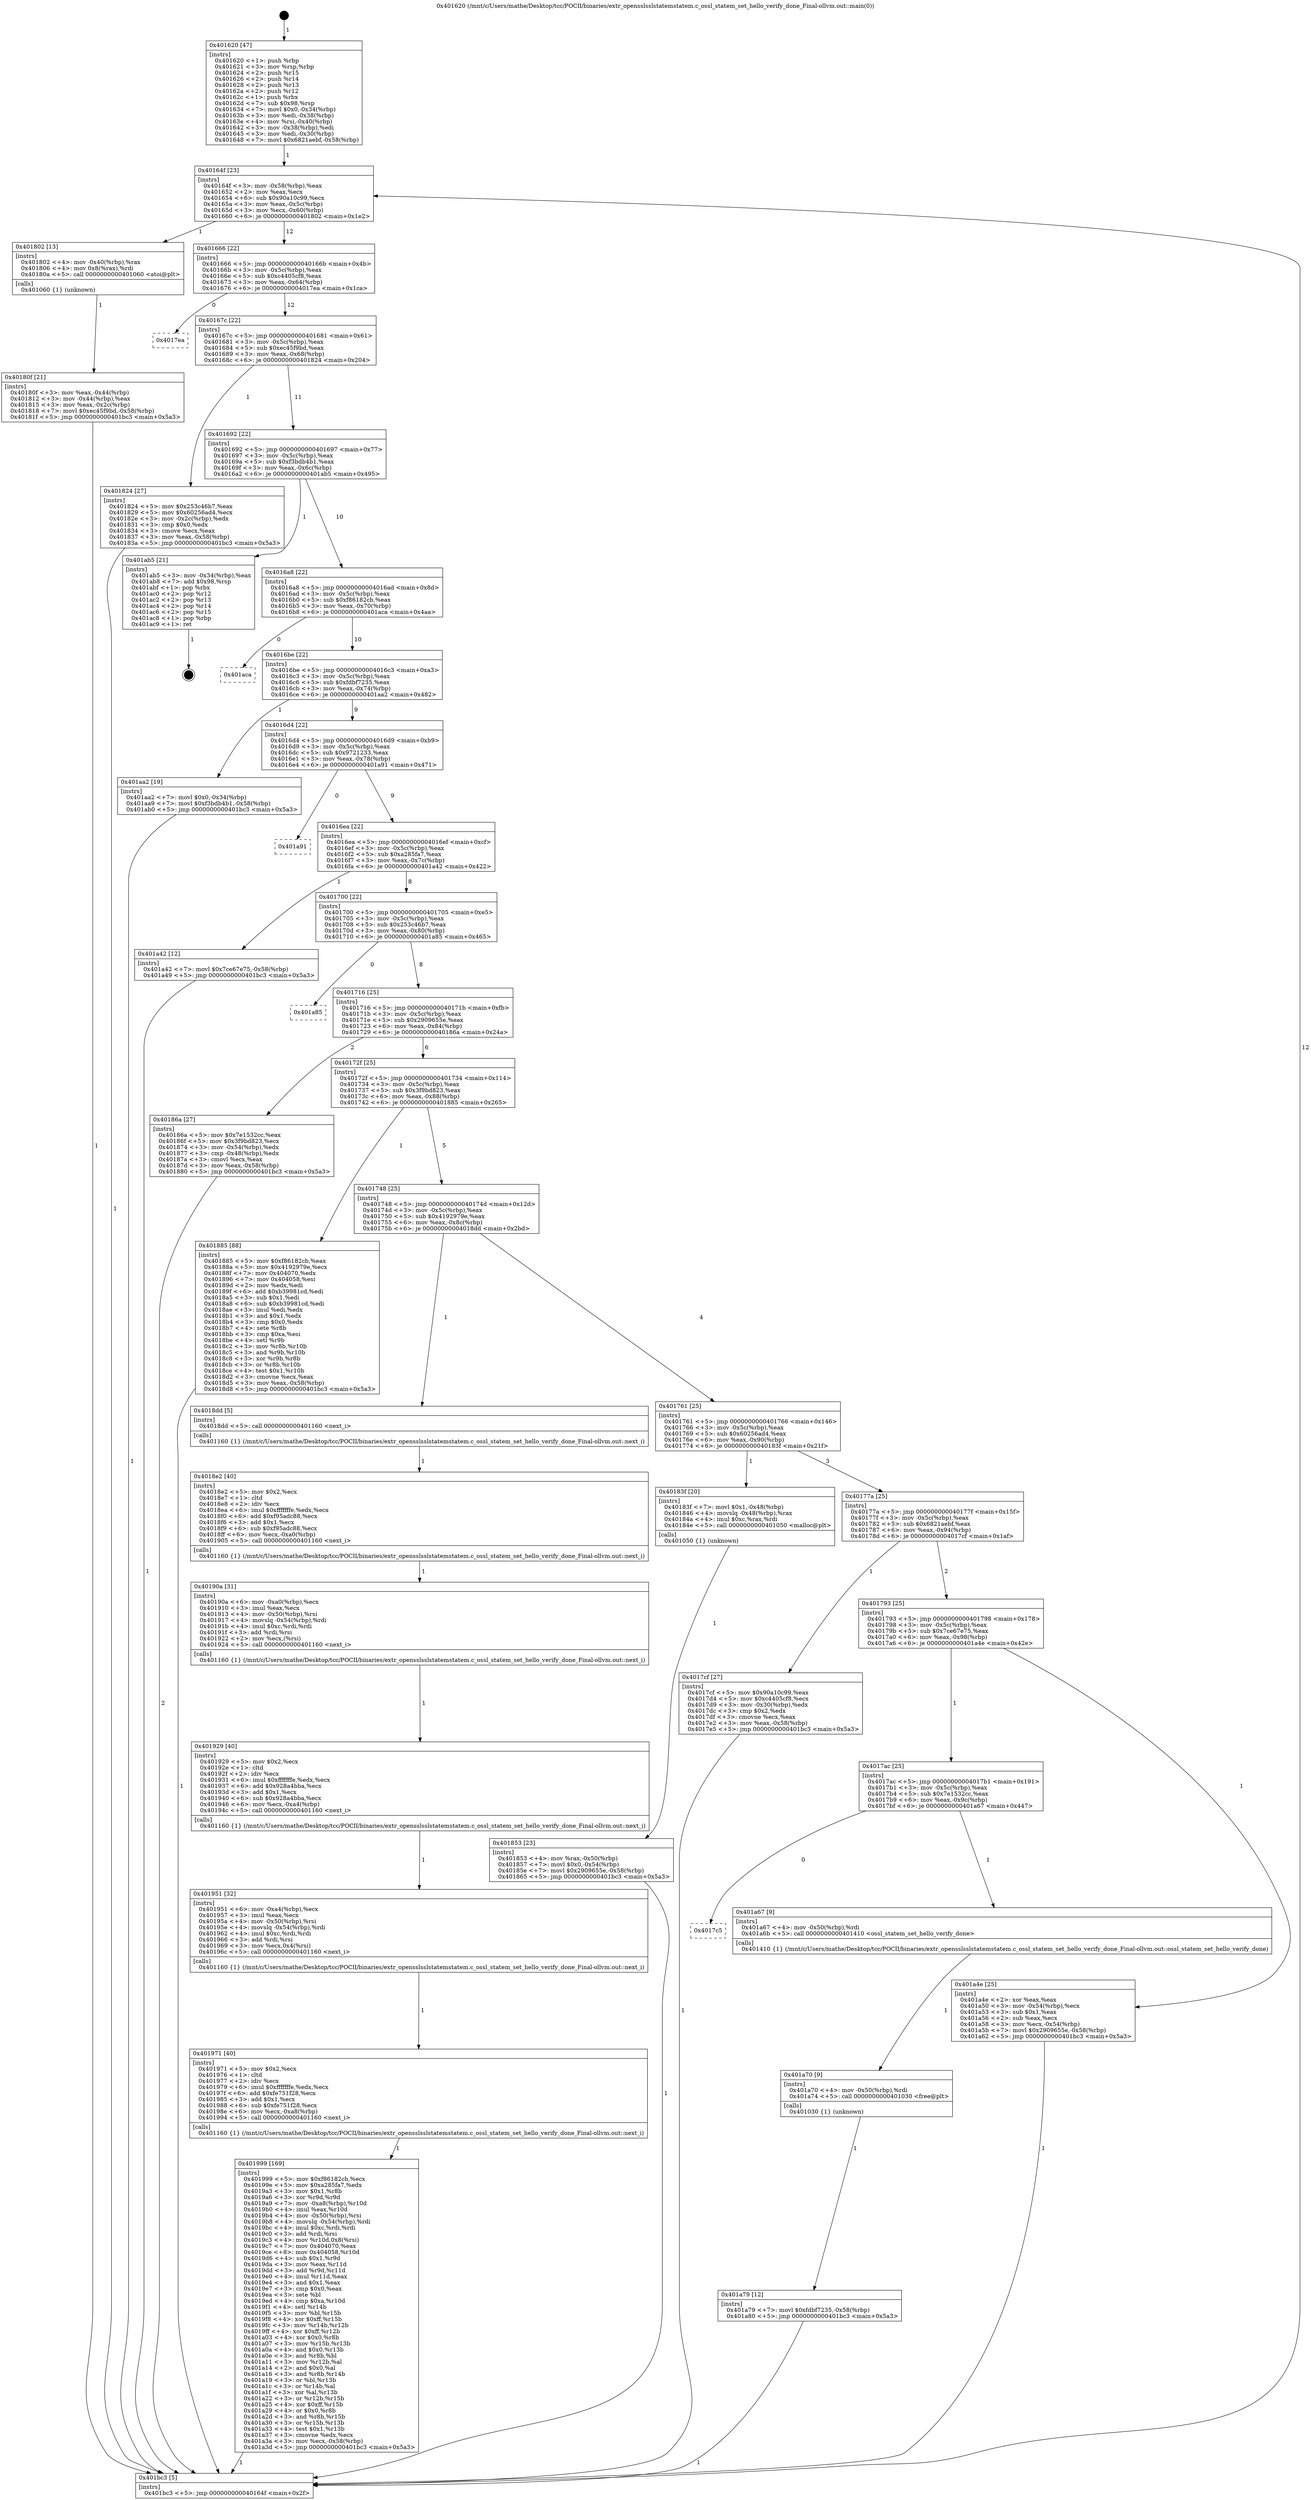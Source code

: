 digraph "0x401620" {
  label = "0x401620 (/mnt/c/Users/mathe/Desktop/tcc/POCII/binaries/extr_opensslsslstatemstatem.c_ossl_statem_set_hello_verify_done_Final-ollvm.out::main(0))"
  labelloc = "t"
  node[shape=record]

  Entry [label="",width=0.3,height=0.3,shape=circle,fillcolor=black,style=filled]
  "0x40164f" [label="{
     0x40164f [23]\l
     | [instrs]\l
     &nbsp;&nbsp;0x40164f \<+3\>: mov -0x58(%rbp),%eax\l
     &nbsp;&nbsp;0x401652 \<+2\>: mov %eax,%ecx\l
     &nbsp;&nbsp;0x401654 \<+6\>: sub $0x90a10c99,%ecx\l
     &nbsp;&nbsp;0x40165a \<+3\>: mov %eax,-0x5c(%rbp)\l
     &nbsp;&nbsp;0x40165d \<+3\>: mov %ecx,-0x60(%rbp)\l
     &nbsp;&nbsp;0x401660 \<+6\>: je 0000000000401802 \<main+0x1e2\>\l
  }"]
  "0x401802" [label="{
     0x401802 [13]\l
     | [instrs]\l
     &nbsp;&nbsp;0x401802 \<+4\>: mov -0x40(%rbp),%rax\l
     &nbsp;&nbsp;0x401806 \<+4\>: mov 0x8(%rax),%rdi\l
     &nbsp;&nbsp;0x40180a \<+5\>: call 0000000000401060 \<atoi@plt\>\l
     | [calls]\l
     &nbsp;&nbsp;0x401060 \{1\} (unknown)\l
  }"]
  "0x401666" [label="{
     0x401666 [22]\l
     | [instrs]\l
     &nbsp;&nbsp;0x401666 \<+5\>: jmp 000000000040166b \<main+0x4b\>\l
     &nbsp;&nbsp;0x40166b \<+3\>: mov -0x5c(%rbp),%eax\l
     &nbsp;&nbsp;0x40166e \<+5\>: sub $0xc4405cf8,%eax\l
     &nbsp;&nbsp;0x401673 \<+3\>: mov %eax,-0x64(%rbp)\l
     &nbsp;&nbsp;0x401676 \<+6\>: je 00000000004017ea \<main+0x1ca\>\l
  }"]
  Exit [label="",width=0.3,height=0.3,shape=circle,fillcolor=black,style=filled,peripheries=2]
  "0x4017ea" [label="{
     0x4017ea\l
  }", style=dashed]
  "0x40167c" [label="{
     0x40167c [22]\l
     | [instrs]\l
     &nbsp;&nbsp;0x40167c \<+5\>: jmp 0000000000401681 \<main+0x61\>\l
     &nbsp;&nbsp;0x401681 \<+3\>: mov -0x5c(%rbp),%eax\l
     &nbsp;&nbsp;0x401684 \<+5\>: sub $0xec45f9bd,%eax\l
     &nbsp;&nbsp;0x401689 \<+3\>: mov %eax,-0x68(%rbp)\l
     &nbsp;&nbsp;0x40168c \<+6\>: je 0000000000401824 \<main+0x204\>\l
  }"]
  "0x401a79" [label="{
     0x401a79 [12]\l
     | [instrs]\l
     &nbsp;&nbsp;0x401a79 \<+7\>: movl $0xfdbf7235,-0x58(%rbp)\l
     &nbsp;&nbsp;0x401a80 \<+5\>: jmp 0000000000401bc3 \<main+0x5a3\>\l
  }"]
  "0x401824" [label="{
     0x401824 [27]\l
     | [instrs]\l
     &nbsp;&nbsp;0x401824 \<+5\>: mov $0x253c46b7,%eax\l
     &nbsp;&nbsp;0x401829 \<+5\>: mov $0x60256ad4,%ecx\l
     &nbsp;&nbsp;0x40182e \<+3\>: mov -0x2c(%rbp),%edx\l
     &nbsp;&nbsp;0x401831 \<+3\>: cmp $0x0,%edx\l
     &nbsp;&nbsp;0x401834 \<+3\>: cmove %ecx,%eax\l
     &nbsp;&nbsp;0x401837 \<+3\>: mov %eax,-0x58(%rbp)\l
     &nbsp;&nbsp;0x40183a \<+5\>: jmp 0000000000401bc3 \<main+0x5a3\>\l
  }"]
  "0x401692" [label="{
     0x401692 [22]\l
     | [instrs]\l
     &nbsp;&nbsp;0x401692 \<+5\>: jmp 0000000000401697 \<main+0x77\>\l
     &nbsp;&nbsp;0x401697 \<+3\>: mov -0x5c(%rbp),%eax\l
     &nbsp;&nbsp;0x40169a \<+5\>: sub $0xf3bdb4b1,%eax\l
     &nbsp;&nbsp;0x40169f \<+3\>: mov %eax,-0x6c(%rbp)\l
     &nbsp;&nbsp;0x4016a2 \<+6\>: je 0000000000401ab5 \<main+0x495\>\l
  }"]
  "0x401a70" [label="{
     0x401a70 [9]\l
     | [instrs]\l
     &nbsp;&nbsp;0x401a70 \<+4\>: mov -0x50(%rbp),%rdi\l
     &nbsp;&nbsp;0x401a74 \<+5\>: call 0000000000401030 \<free@plt\>\l
     | [calls]\l
     &nbsp;&nbsp;0x401030 \{1\} (unknown)\l
  }"]
  "0x401ab5" [label="{
     0x401ab5 [21]\l
     | [instrs]\l
     &nbsp;&nbsp;0x401ab5 \<+3\>: mov -0x34(%rbp),%eax\l
     &nbsp;&nbsp;0x401ab8 \<+7\>: add $0x98,%rsp\l
     &nbsp;&nbsp;0x401abf \<+1\>: pop %rbx\l
     &nbsp;&nbsp;0x401ac0 \<+2\>: pop %r12\l
     &nbsp;&nbsp;0x401ac2 \<+2\>: pop %r13\l
     &nbsp;&nbsp;0x401ac4 \<+2\>: pop %r14\l
     &nbsp;&nbsp;0x401ac6 \<+2\>: pop %r15\l
     &nbsp;&nbsp;0x401ac8 \<+1\>: pop %rbp\l
     &nbsp;&nbsp;0x401ac9 \<+1\>: ret\l
  }"]
  "0x4016a8" [label="{
     0x4016a8 [22]\l
     | [instrs]\l
     &nbsp;&nbsp;0x4016a8 \<+5\>: jmp 00000000004016ad \<main+0x8d\>\l
     &nbsp;&nbsp;0x4016ad \<+3\>: mov -0x5c(%rbp),%eax\l
     &nbsp;&nbsp;0x4016b0 \<+5\>: sub $0xf86182cb,%eax\l
     &nbsp;&nbsp;0x4016b5 \<+3\>: mov %eax,-0x70(%rbp)\l
     &nbsp;&nbsp;0x4016b8 \<+6\>: je 0000000000401aca \<main+0x4aa\>\l
  }"]
  "0x4017c5" [label="{
     0x4017c5\l
  }", style=dashed]
  "0x401aca" [label="{
     0x401aca\l
  }", style=dashed]
  "0x4016be" [label="{
     0x4016be [22]\l
     | [instrs]\l
     &nbsp;&nbsp;0x4016be \<+5\>: jmp 00000000004016c3 \<main+0xa3\>\l
     &nbsp;&nbsp;0x4016c3 \<+3\>: mov -0x5c(%rbp),%eax\l
     &nbsp;&nbsp;0x4016c6 \<+5\>: sub $0xfdbf7235,%eax\l
     &nbsp;&nbsp;0x4016cb \<+3\>: mov %eax,-0x74(%rbp)\l
     &nbsp;&nbsp;0x4016ce \<+6\>: je 0000000000401aa2 \<main+0x482\>\l
  }"]
  "0x401a67" [label="{
     0x401a67 [9]\l
     | [instrs]\l
     &nbsp;&nbsp;0x401a67 \<+4\>: mov -0x50(%rbp),%rdi\l
     &nbsp;&nbsp;0x401a6b \<+5\>: call 0000000000401410 \<ossl_statem_set_hello_verify_done\>\l
     | [calls]\l
     &nbsp;&nbsp;0x401410 \{1\} (/mnt/c/Users/mathe/Desktop/tcc/POCII/binaries/extr_opensslsslstatemstatem.c_ossl_statem_set_hello_verify_done_Final-ollvm.out::ossl_statem_set_hello_verify_done)\l
  }"]
  "0x401aa2" [label="{
     0x401aa2 [19]\l
     | [instrs]\l
     &nbsp;&nbsp;0x401aa2 \<+7\>: movl $0x0,-0x34(%rbp)\l
     &nbsp;&nbsp;0x401aa9 \<+7\>: movl $0xf3bdb4b1,-0x58(%rbp)\l
     &nbsp;&nbsp;0x401ab0 \<+5\>: jmp 0000000000401bc3 \<main+0x5a3\>\l
  }"]
  "0x4016d4" [label="{
     0x4016d4 [22]\l
     | [instrs]\l
     &nbsp;&nbsp;0x4016d4 \<+5\>: jmp 00000000004016d9 \<main+0xb9\>\l
     &nbsp;&nbsp;0x4016d9 \<+3\>: mov -0x5c(%rbp),%eax\l
     &nbsp;&nbsp;0x4016dc \<+5\>: sub $0x9721233,%eax\l
     &nbsp;&nbsp;0x4016e1 \<+3\>: mov %eax,-0x78(%rbp)\l
     &nbsp;&nbsp;0x4016e4 \<+6\>: je 0000000000401a91 \<main+0x471\>\l
  }"]
  "0x4017ac" [label="{
     0x4017ac [25]\l
     | [instrs]\l
     &nbsp;&nbsp;0x4017ac \<+5\>: jmp 00000000004017b1 \<main+0x191\>\l
     &nbsp;&nbsp;0x4017b1 \<+3\>: mov -0x5c(%rbp),%eax\l
     &nbsp;&nbsp;0x4017b4 \<+5\>: sub $0x7e1532cc,%eax\l
     &nbsp;&nbsp;0x4017b9 \<+6\>: mov %eax,-0x9c(%rbp)\l
     &nbsp;&nbsp;0x4017bf \<+6\>: je 0000000000401a67 \<main+0x447\>\l
  }"]
  "0x401a91" [label="{
     0x401a91\l
  }", style=dashed]
  "0x4016ea" [label="{
     0x4016ea [22]\l
     | [instrs]\l
     &nbsp;&nbsp;0x4016ea \<+5\>: jmp 00000000004016ef \<main+0xcf\>\l
     &nbsp;&nbsp;0x4016ef \<+3\>: mov -0x5c(%rbp),%eax\l
     &nbsp;&nbsp;0x4016f2 \<+5\>: sub $0xa285fa7,%eax\l
     &nbsp;&nbsp;0x4016f7 \<+3\>: mov %eax,-0x7c(%rbp)\l
     &nbsp;&nbsp;0x4016fa \<+6\>: je 0000000000401a42 \<main+0x422\>\l
  }"]
  "0x401a4e" [label="{
     0x401a4e [25]\l
     | [instrs]\l
     &nbsp;&nbsp;0x401a4e \<+2\>: xor %eax,%eax\l
     &nbsp;&nbsp;0x401a50 \<+3\>: mov -0x54(%rbp),%ecx\l
     &nbsp;&nbsp;0x401a53 \<+3\>: sub $0x1,%eax\l
     &nbsp;&nbsp;0x401a56 \<+2\>: sub %eax,%ecx\l
     &nbsp;&nbsp;0x401a58 \<+3\>: mov %ecx,-0x54(%rbp)\l
     &nbsp;&nbsp;0x401a5b \<+7\>: movl $0x2909655e,-0x58(%rbp)\l
     &nbsp;&nbsp;0x401a62 \<+5\>: jmp 0000000000401bc3 \<main+0x5a3\>\l
  }"]
  "0x401a42" [label="{
     0x401a42 [12]\l
     | [instrs]\l
     &nbsp;&nbsp;0x401a42 \<+7\>: movl $0x7ce67e75,-0x58(%rbp)\l
     &nbsp;&nbsp;0x401a49 \<+5\>: jmp 0000000000401bc3 \<main+0x5a3\>\l
  }"]
  "0x401700" [label="{
     0x401700 [22]\l
     | [instrs]\l
     &nbsp;&nbsp;0x401700 \<+5\>: jmp 0000000000401705 \<main+0xe5\>\l
     &nbsp;&nbsp;0x401705 \<+3\>: mov -0x5c(%rbp),%eax\l
     &nbsp;&nbsp;0x401708 \<+5\>: sub $0x253c46b7,%eax\l
     &nbsp;&nbsp;0x40170d \<+3\>: mov %eax,-0x80(%rbp)\l
     &nbsp;&nbsp;0x401710 \<+6\>: je 0000000000401a85 \<main+0x465\>\l
  }"]
  "0x401999" [label="{
     0x401999 [169]\l
     | [instrs]\l
     &nbsp;&nbsp;0x401999 \<+5\>: mov $0xf86182cb,%ecx\l
     &nbsp;&nbsp;0x40199e \<+5\>: mov $0xa285fa7,%edx\l
     &nbsp;&nbsp;0x4019a3 \<+3\>: mov $0x1,%r8b\l
     &nbsp;&nbsp;0x4019a6 \<+3\>: xor %r9d,%r9d\l
     &nbsp;&nbsp;0x4019a9 \<+7\>: mov -0xa8(%rbp),%r10d\l
     &nbsp;&nbsp;0x4019b0 \<+4\>: imul %eax,%r10d\l
     &nbsp;&nbsp;0x4019b4 \<+4\>: mov -0x50(%rbp),%rsi\l
     &nbsp;&nbsp;0x4019b8 \<+4\>: movslq -0x54(%rbp),%rdi\l
     &nbsp;&nbsp;0x4019bc \<+4\>: imul $0xc,%rdi,%rdi\l
     &nbsp;&nbsp;0x4019c0 \<+3\>: add %rdi,%rsi\l
     &nbsp;&nbsp;0x4019c3 \<+4\>: mov %r10d,0x8(%rsi)\l
     &nbsp;&nbsp;0x4019c7 \<+7\>: mov 0x404070,%eax\l
     &nbsp;&nbsp;0x4019ce \<+8\>: mov 0x404058,%r10d\l
     &nbsp;&nbsp;0x4019d6 \<+4\>: sub $0x1,%r9d\l
     &nbsp;&nbsp;0x4019da \<+3\>: mov %eax,%r11d\l
     &nbsp;&nbsp;0x4019dd \<+3\>: add %r9d,%r11d\l
     &nbsp;&nbsp;0x4019e0 \<+4\>: imul %r11d,%eax\l
     &nbsp;&nbsp;0x4019e4 \<+3\>: and $0x1,%eax\l
     &nbsp;&nbsp;0x4019e7 \<+3\>: cmp $0x0,%eax\l
     &nbsp;&nbsp;0x4019ea \<+3\>: sete %bl\l
     &nbsp;&nbsp;0x4019ed \<+4\>: cmp $0xa,%r10d\l
     &nbsp;&nbsp;0x4019f1 \<+4\>: setl %r14b\l
     &nbsp;&nbsp;0x4019f5 \<+3\>: mov %bl,%r15b\l
     &nbsp;&nbsp;0x4019f8 \<+4\>: xor $0xff,%r15b\l
     &nbsp;&nbsp;0x4019fc \<+3\>: mov %r14b,%r12b\l
     &nbsp;&nbsp;0x4019ff \<+4\>: xor $0xff,%r12b\l
     &nbsp;&nbsp;0x401a03 \<+4\>: xor $0x0,%r8b\l
     &nbsp;&nbsp;0x401a07 \<+3\>: mov %r15b,%r13b\l
     &nbsp;&nbsp;0x401a0a \<+4\>: and $0x0,%r13b\l
     &nbsp;&nbsp;0x401a0e \<+3\>: and %r8b,%bl\l
     &nbsp;&nbsp;0x401a11 \<+3\>: mov %r12b,%al\l
     &nbsp;&nbsp;0x401a14 \<+2\>: and $0x0,%al\l
     &nbsp;&nbsp;0x401a16 \<+3\>: and %r8b,%r14b\l
     &nbsp;&nbsp;0x401a19 \<+3\>: or %bl,%r13b\l
     &nbsp;&nbsp;0x401a1c \<+3\>: or %r14b,%al\l
     &nbsp;&nbsp;0x401a1f \<+3\>: xor %al,%r13b\l
     &nbsp;&nbsp;0x401a22 \<+3\>: or %r12b,%r15b\l
     &nbsp;&nbsp;0x401a25 \<+4\>: xor $0xff,%r15b\l
     &nbsp;&nbsp;0x401a29 \<+4\>: or $0x0,%r8b\l
     &nbsp;&nbsp;0x401a2d \<+3\>: and %r8b,%r15b\l
     &nbsp;&nbsp;0x401a30 \<+3\>: or %r15b,%r13b\l
     &nbsp;&nbsp;0x401a33 \<+4\>: test $0x1,%r13b\l
     &nbsp;&nbsp;0x401a37 \<+3\>: cmovne %edx,%ecx\l
     &nbsp;&nbsp;0x401a3a \<+3\>: mov %ecx,-0x58(%rbp)\l
     &nbsp;&nbsp;0x401a3d \<+5\>: jmp 0000000000401bc3 \<main+0x5a3\>\l
  }"]
  "0x401a85" [label="{
     0x401a85\l
  }", style=dashed]
  "0x401716" [label="{
     0x401716 [25]\l
     | [instrs]\l
     &nbsp;&nbsp;0x401716 \<+5\>: jmp 000000000040171b \<main+0xfb\>\l
     &nbsp;&nbsp;0x40171b \<+3\>: mov -0x5c(%rbp),%eax\l
     &nbsp;&nbsp;0x40171e \<+5\>: sub $0x2909655e,%eax\l
     &nbsp;&nbsp;0x401723 \<+6\>: mov %eax,-0x84(%rbp)\l
     &nbsp;&nbsp;0x401729 \<+6\>: je 000000000040186a \<main+0x24a\>\l
  }"]
  "0x401971" [label="{
     0x401971 [40]\l
     | [instrs]\l
     &nbsp;&nbsp;0x401971 \<+5\>: mov $0x2,%ecx\l
     &nbsp;&nbsp;0x401976 \<+1\>: cltd\l
     &nbsp;&nbsp;0x401977 \<+2\>: idiv %ecx\l
     &nbsp;&nbsp;0x401979 \<+6\>: imul $0xfffffffe,%edx,%ecx\l
     &nbsp;&nbsp;0x40197f \<+6\>: add $0xfe751f28,%ecx\l
     &nbsp;&nbsp;0x401985 \<+3\>: add $0x1,%ecx\l
     &nbsp;&nbsp;0x401988 \<+6\>: sub $0xfe751f28,%ecx\l
     &nbsp;&nbsp;0x40198e \<+6\>: mov %ecx,-0xa8(%rbp)\l
     &nbsp;&nbsp;0x401994 \<+5\>: call 0000000000401160 \<next_i\>\l
     | [calls]\l
     &nbsp;&nbsp;0x401160 \{1\} (/mnt/c/Users/mathe/Desktop/tcc/POCII/binaries/extr_opensslsslstatemstatem.c_ossl_statem_set_hello_verify_done_Final-ollvm.out::next_i)\l
  }"]
  "0x40186a" [label="{
     0x40186a [27]\l
     | [instrs]\l
     &nbsp;&nbsp;0x40186a \<+5\>: mov $0x7e1532cc,%eax\l
     &nbsp;&nbsp;0x40186f \<+5\>: mov $0x3f9bd823,%ecx\l
     &nbsp;&nbsp;0x401874 \<+3\>: mov -0x54(%rbp),%edx\l
     &nbsp;&nbsp;0x401877 \<+3\>: cmp -0x48(%rbp),%edx\l
     &nbsp;&nbsp;0x40187a \<+3\>: cmovl %ecx,%eax\l
     &nbsp;&nbsp;0x40187d \<+3\>: mov %eax,-0x58(%rbp)\l
     &nbsp;&nbsp;0x401880 \<+5\>: jmp 0000000000401bc3 \<main+0x5a3\>\l
  }"]
  "0x40172f" [label="{
     0x40172f [25]\l
     | [instrs]\l
     &nbsp;&nbsp;0x40172f \<+5\>: jmp 0000000000401734 \<main+0x114\>\l
     &nbsp;&nbsp;0x401734 \<+3\>: mov -0x5c(%rbp),%eax\l
     &nbsp;&nbsp;0x401737 \<+5\>: sub $0x3f9bd823,%eax\l
     &nbsp;&nbsp;0x40173c \<+6\>: mov %eax,-0x88(%rbp)\l
     &nbsp;&nbsp;0x401742 \<+6\>: je 0000000000401885 \<main+0x265\>\l
  }"]
  "0x401951" [label="{
     0x401951 [32]\l
     | [instrs]\l
     &nbsp;&nbsp;0x401951 \<+6\>: mov -0xa4(%rbp),%ecx\l
     &nbsp;&nbsp;0x401957 \<+3\>: imul %eax,%ecx\l
     &nbsp;&nbsp;0x40195a \<+4\>: mov -0x50(%rbp),%rsi\l
     &nbsp;&nbsp;0x40195e \<+4\>: movslq -0x54(%rbp),%rdi\l
     &nbsp;&nbsp;0x401962 \<+4\>: imul $0xc,%rdi,%rdi\l
     &nbsp;&nbsp;0x401966 \<+3\>: add %rdi,%rsi\l
     &nbsp;&nbsp;0x401969 \<+3\>: mov %ecx,0x4(%rsi)\l
     &nbsp;&nbsp;0x40196c \<+5\>: call 0000000000401160 \<next_i\>\l
     | [calls]\l
     &nbsp;&nbsp;0x401160 \{1\} (/mnt/c/Users/mathe/Desktop/tcc/POCII/binaries/extr_opensslsslstatemstatem.c_ossl_statem_set_hello_verify_done_Final-ollvm.out::next_i)\l
  }"]
  "0x401885" [label="{
     0x401885 [88]\l
     | [instrs]\l
     &nbsp;&nbsp;0x401885 \<+5\>: mov $0xf86182cb,%eax\l
     &nbsp;&nbsp;0x40188a \<+5\>: mov $0x4192979e,%ecx\l
     &nbsp;&nbsp;0x40188f \<+7\>: mov 0x404070,%edx\l
     &nbsp;&nbsp;0x401896 \<+7\>: mov 0x404058,%esi\l
     &nbsp;&nbsp;0x40189d \<+2\>: mov %edx,%edi\l
     &nbsp;&nbsp;0x40189f \<+6\>: add $0xb39981cd,%edi\l
     &nbsp;&nbsp;0x4018a5 \<+3\>: sub $0x1,%edi\l
     &nbsp;&nbsp;0x4018a8 \<+6\>: sub $0xb39981cd,%edi\l
     &nbsp;&nbsp;0x4018ae \<+3\>: imul %edi,%edx\l
     &nbsp;&nbsp;0x4018b1 \<+3\>: and $0x1,%edx\l
     &nbsp;&nbsp;0x4018b4 \<+3\>: cmp $0x0,%edx\l
     &nbsp;&nbsp;0x4018b7 \<+4\>: sete %r8b\l
     &nbsp;&nbsp;0x4018bb \<+3\>: cmp $0xa,%esi\l
     &nbsp;&nbsp;0x4018be \<+4\>: setl %r9b\l
     &nbsp;&nbsp;0x4018c2 \<+3\>: mov %r8b,%r10b\l
     &nbsp;&nbsp;0x4018c5 \<+3\>: and %r9b,%r10b\l
     &nbsp;&nbsp;0x4018c8 \<+3\>: xor %r9b,%r8b\l
     &nbsp;&nbsp;0x4018cb \<+3\>: or %r8b,%r10b\l
     &nbsp;&nbsp;0x4018ce \<+4\>: test $0x1,%r10b\l
     &nbsp;&nbsp;0x4018d2 \<+3\>: cmovne %ecx,%eax\l
     &nbsp;&nbsp;0x4018d5 \<+3\>: mov %eax,-0x58(%rbp)\l
     &nbsp;&nbsp;0x4018d8 \<+5\>: jmp 0000000000401bc3 \<main+0x5a3\>\l
  }"]
  "0x401748" [label="{
     0x401748 [25]\l
     | [instrs]\l
     &nbsp;&nbsp;0x401748 \<+5\>: jmp 000000000040174d \<main+0x12d\>\l
     &nbsp;&nbsp;0x40174d \<+3\>: mov -0x5c(%rbp),%eax\l
     &nbsp;&nbsp;0x401750 \<+5\>: sub $0x4192979e,%eax\l
     &nbsp;&nbsp;0x401755 \<+6\>: mov %eax,-0x8c(%rbp)\l
     &nbsp;&nbsp;0x40175b \<+6\>: je 00000000004018dd \<main+0x2bd\>\l
  }"]
  "0x401929" [label="{
     0x401929 [40]\l
     | [instrs]\l
     &nbsp;&nbsp;0x401929 \<+5\>: mov $0x2,%ecx\l
     &nbsp;&nbsp;0x40192e \<+1\>: cltd\l
     &nbsp;&nbsp;0x40192f \<+2\>: idiv %ecx\l
     &nbsp;&nbsp;0x401931 \<+6\>: imul $0xfffffffe,%edx,%ecx\l
     &nbsp;&nbsp;0x401937 \<+6\>: add $0x928a4bba,%ecx\l
     &nbsp;&nbsp;0x40193d \<+3\>: add $0x1,%ecx\l
     &nbsp;&nbsp;0x401940 \<+6\>: sub $0x928a4bba,%ecx\l
     &nbsp;&nbsp;0x401946 \<+6\>: mov %ecx,-0xa4(%rbp)\l
     &nbsp;&nbsp;0x40194c \<+5\>: call 0000000000401160 \<next_i\>\l
     | [calls]\l
     &nbsp;&nbsp;0x401160 \{1\} (/mnt/c/Users/mathe/Desktop/tcc/POCII/binaries/extr_opensslsslstatemstatem.c_ossl_statem_set_hello_verify_done_Final-ollvm.out::next_i)\l
  }"]
  "0x4018dd" [label="{
     0x4018dd [5]\l
     | [instrs]\l
     &nbsp;&nbsp;0x4018dd \<+5\>: call 0000000000401160 \<next_i\>\l
     | [calls]\l
     &nbsp;&nbsp;0x401160 \{1\} (/mnt/c/Users/mathe/Desktop/tcc/POCII/binaries/extr_opensslsslstatemstatem.c_ossl_statem_set_hello_verify_done_Final-ollvm.out::next_i)\l
  }"]
  "0x401761" [label="{
     0x401761 [25]\l
     | [instrs]\l
     &nbsp;&nbsp;0x401761 \<+5\>: jmp 0000000000401766 \<main+0x146\>\l
     &nbsp;&nbsp;0x401766 \<+3\>: mov -0x5c(%rbp),%eax\l
     &nbsp;&nbsp;0x401769 \<+5\>: sub $0x60256ad4,%eax\l
     &nbsp;&nbsp;0x40176e \<+6\>: mov %eax,-0x90(%rbp)\l
     &nbsp;&nbsp;0x401774 \<+6\>: je 000000000040183f \<main+0x21f\>\l
  }"]
  "0x40190a" [label="{
     0x40190a [31]\l
     | [instrs]\l
     &nbsp;&nbsp;0x40190a \<+6\>: mov -0xa0(%rbp),%ecx\l
     &nbsp;&nbsp;0x401910 \<+3\>: imul %eax,%ecx\l
     &nbsp;&nbsp;0x401913 \<+4\>: mov -0x50(%rbp),%rsi\l
     &nbsp;&nbsp;0x401917 \<+4\>: movslq -0x54(%rbp),%rdi\l
     &nbsp;&nbsp;0x40191b \<+4\>: imul $0xc,%rdi,%rdi\l
     &nbsp;&nbsp;0x40191f \<+3\>: add %rdi,%rsi\l
     &nbsp;&nbsp;0x401922 \<+2\>: mov %ecx,(%rsi)\l
     &nbsp;&nbsp;0x401924 \<+5\>: call 0000000000401160 \<next_i\>\l
     | [calls]\l
     &nbsp;&nbsp;0x401160 \{1\} (/mnt/c/Users/mathe/Desktop/tcc/POCII/binaries/extr_opensslsslstatemstatem.c_ossl_statem_set_hello_verify_done_Final-ollvm.out::next_i)\l
  }"]
  "0x40183f" [label="{
     0x40183f [20]\l
     | [instrs]\l
     &nbsp;&nbsp;0x40183f \<+7\>: movl $0x1,-0x48(%rbp)\l
     &nbsp;&nbsp;0x401846 \<+4\>: movslq -0x48(%rbp),%rax\l
     &nbsp;&nbsp;0x40184a \<+4\>: imul $0xc,%rax,%rdi\l
     &nbsp;&nbsp;0x40184e \<+5\>: call 0000000000401050 \<malloc@plt\>\l
     | [calls]\l
     &nbsp;&nbsp;0x401050 \{1\} (unknown)\l
  }"]
  "0x40177a" [label="{
     0x40177a [25]\l
     | [instrs]\l
     &nbsp;&nbsp;0x40177a \<+5\>: jmp 000000000040177f \<main+0x15f\>\l
     &nbsp;&nbsp;0x40177f \<+3\>: mov -0x5c(%rbp),%eax\l
     &nbsp;&nbsp;0x401782 \<+5\>: sub $0x6821aebf,%eax\l
     &nbsp;&nbsp;0x401787 \<+6\>: mov %eax,-0x94(%rbp)\l
     &nbsp;&nbsp;0x40178d \<+6\>: je 00000000004017cf \<main+0x1af\>\l
  }"]
  "0x4018e2" [label="{
     0x4018e2 [40]\l
     | [instrs]\l
     &nbsp;&nbsp;0x4018e2 \<+5\>: mov $0x2,%ecx\l
     &nbsp;&nbsp;0x4018e7 \<+1\>: cltd\l
     &nbsp;&nbsp;0x4018e8 \<+2\>: idiv %ecx\l
     &nbsp;&nbsp;0x4018ea \<+6\>: imul $0xfffffffe,%edx,%ecx\l
     &nbsp;&nbsp;0x4018f0 \<+6\>: add $0xf95adc88,%ecx\l
     &nbsp;&nbsp;0x4018f6 \<+3\>: add $0x1,%ecx\l
     &nbsp;&nbsp;0x4018f9 \<+6\>: sub $0xf95adc88,%ecx\l
     &nbsp;&nbsp;0x4018ff \<+6\>: mov %ecx,-0xa0(%rbp)\l
     &nbsp;&nbsp;0x401905 \<+5\>: call 0000000000401160 \<next_i\>\l
     | [calls]\l
     &nbsp;&nbsp;0x401160 \{1\} (/mnt/c/Users/mathe/Desktop/tcc/POCII/binaries/extr_opensslsslstatemstatem.c_ossl_statem_set_hello_verify_done_Final-ollvm.out::next_i)\l
  }"]
  "0x4017cf" [label="{
     0x4017cf [27]\l
     | [instrs]\l
     &nbsp;&nbsp;0x4017cf \<+5\>: mov $0x90a10c99,%eax\l
     &nbsp;&nbsp;0x4017d4 \<+5\>: mov $0xc4405cf8,%ecx\l
     &nbsp;&nbsp;0x4017d9 \<+3\>: mov -0x30(%rbp),%edx\l
     &nbsp;&nbsp;0x4017dc \<+3\>: cmp $0x2,%edx\l
     &nbsp;&nbsp;0x4017df \<+3\>: cmovne %ecx,%eax\l
     &nbsp;&nbsp;0x4017e2 \<+3\>: mov %eax,-0x58(%rbp)\l
     &nbsp;&nbsp;0x4017e5 \<+5\>: jmp 0000000000401bc3 \<main+0x5a3\>\l
  }"]
  "0x401793" [label="{
     0x401793 [25]\l
     | [instrs]\l
     &nbsp;&nbsp;0x401793 \<+5\>: jmp 0000000000401798 \<main+0x178\>\l
     &nbsp;&nbsp;0x401798 \<+3\>: mov -0x5c(%rbp),%eax\l
     &nbsp;&nbsp;0x40179b \<+5\>: sub $0x7ce67e75,%eax\l
     &nbsp;&nbsp;0x4017a0 \<+6\>: mov %eax,-0x98(%rbp)\l
     &nbsp;&nbsp;0x4017a6 \<+6\>: je 0000000000401a4e \<main+0x42e\>\l
  }"]
  "0x401bc3" [label="{
     0x401bc3 [5]\l
     | [instrs]\l
     &nbsp;&nbsp;0x401bc3 \<+5\>: jmp 000000000040164f \<main+0x2f\>\l
  }"]
  "0x401620" [label="{
     0x401620 [47]\l
     | [instrs]\l
     &nbsp;&nbsp;0x401620 \<+1\>: push %rbp\l
     &nbsp;&nbsp;0x401621 \<+3\>: mov %rsp,%rbp\l
     &nbsp;&nbsp;0x401624 \<+2\>: push %r15\l
     &nbsp;&nbsp;0x401626 \<+2\>: push %r14\l
     &nbsp;&nbsp;0x401628 \<+2\>: push %r13\l
     &nbsp;&nbsp;0x40162a \<+2\>: push %r12\l
     &nbsp;&nbsp;0x40162c \<+1\>: push %rbx\l
     &nbsp;&nbsp;0x40162d \<+7\>: sub $0x98,%rsp\l
     &nbsp;&nbsp;0x401634 \<+7\>: movl $0x0,-0x34(%rbp)\l
     &nbsp;&nbsp;0x40163b \<+3\>: mov %edi,-0x38(%rbp)\l
     &nbsp;&nbsp;0x40163e \<+4\>: mov %rsi,-0x40(%rbp)\l
     &nbsp;&nbsp;0x401642 \<+3\>: mov -0x38(%rbp),%edi\l
     &nbsp;&nbsp;0x401645 \<+3\>: mov %edi,-0x30(%rbp)\l
     &nbsp;&nbsp;0x401648 \<+7\>: movl $0x6821aebf,-0x58(%rbp)\l
  }"]
  "0x40180f" [label="{
     0x40180f [21]\l
     | [instrs]\l
     &nbsp;&nbsp;0x40180f \<+3\>: mov %eax,-0x44(%rbp)\l
     &nbsp;&nbsp;0x401812 \<+3\>: mov -0x44(%rbp),%eax\l
     &nbsp;&nbsp;0x401815 \<+3\>: mov %eax,-0x2c(%rbp)\l
     &nbsp;&nbsp;0x401818 \<+7\>: movl $0xec45f9bd,-0x58(%rbp)\l
     &nbsp;&nbsp;0x40181f \<+5\>: jmp 0000000000401bc3 \<main+0x5a3\>\l
  }"]
  "0x401853" [label="{
     0x401853 [23]\l
     | [instrs]\l
     &nbsp;&nbsp;0x401853 \<+4\>: mov %rax,-0x50(%rbp)\l
     &nbsp;&nbsp;0x401857 \<+7\>: movl $0x0,-0x54(%rbp)\l
     &nbsp;&nbsp;0x40185e \<+7\>: movl $0x2909655e,-0x58(%rbp)\l
     &nbsp;&nbsp;0x401865 \<+5\>: jmp 0000000000401bc3 \<main+0x5a3\>\l
  }"]
  Entry -> "0x401620" [label=" 1"]
  "0x40164f" -> "0x401802" [label=" 1"]
  "0x40164f" -> "0x401666" [label=" 12"]
  "0x401ab5" -> Exit [label=" 1"]
  "0x401666" -> "0x4017ea" [label=" 0"]
  "0x401666" -> "0x40167c" [label=" 12"]
  "0x401aa2" -> "0x401bc3" [label=" 1"]
  "0x40167c" -> "0x401824" [label=" 1"]
  "0x40167c" -> "0x401692" [label=" 11"]
  "0x401a79" -> "0x401bc3" [label=" 1"]
  "0x401692" -> "0x401ab5" [label=" 1"]
  "0x401692" -> "0x4016a8" [label=" 10"]
  "0x401a70" -> "0x401a79" [label=" 1"]
  "0x4016a8" -> "0x401aca" [label=" 0"]
  "0x4016a8" -> "0x4016be" [label=" 10"]
  "0x401a67" -> "0x401a70" [label=" 1"]
  "0x4016be" -> "0x401aa2" [label=" 1"]
  "0x4016be" -> "0x4016d4" [label=" 9"]
  "0x4017ac" -> "0x4017c5" [label=" 0"]
  "0x4016d4" -> "0x401a91" [label=" 0"]
  "0x4016d4" -> "0x4016ea" [label=" 9"]
  "0x4017ac" -> "0x401a67" [label=" 1"]
  "0x4016ea" -> "0x401a42" [label=" 1"]
  "0x4016ea" -> "0x401700" [label=" 8"]
  "0x401a4e" -> "0x401bc3" [label=" 1"]
  "0x401700" -> "0x401a85" [label=" 0"]
  "0x401700" -> "0x401716" [label=" 8"]
  "0x401793" -> "0x401a4e" [label=" 1"]
  "0x401716" -> "0x40186a" [label=" 2"]
  "0x401716" -> "0x40172f" [label=" 6"]
  "0x401793" -> "0x4017ac" [label=" 1"]
  "0x40172f" -> "0x401885" [label=" 1"]
  "0x40172f" -> "0x401748" [label=" 5"]
  "0x401a42" -> "0x401bc3" [label=" 1"]
  "0x401748" -> "0x4018dd" [label=" 1"]
  "0x401748" -> "0x401761" [label=" 4"]
  "0x401999" -> "0x401bc3" [label=" 1"]
  "0x401761" -> "0x40183f" [label=" 1"]
  "0x401761" -> "0x40177a" [label=" 3"]
  "0x401971" -> "0x401999" [label=" 1"]
  "0x40177a" -> "0x4017cf" [label=" 1"]
  "0x40177a" -> "0x401793" [label=" 2"]
  "0x4017cf" -> "0x401bc3" [label=" 1"]
  "0x401620" -> "0x40164f" [label=" 1"]
  "0x401bc3" -> "0x40164f" [label=" 12"]
  "0x401802" -> "0x40180f" [label=" 1"]
  "0x40180f" -> "0x401bc3" [label=" 1"]
  "0x401824" -> "0x401bc3" [label=" 1"]
  "0x40183f" -> "0x401853" [label=" 1"]
  "0x401853" -> "0x401bc3" [label=" 1"]
  "0x40186a" -> "0x401bc3" [label=" 2"]
  "0x401885" -> "0x401bc3" [label=" 1"]
  "0x4018dd" -> "0x4018e2" [label=" 1"]
  "0x4018e2" -> "0x40190a" [label=" 1"]
  "0x40190a" -> "0x401929" [label=" 1"]
  "0x401929" -> "0x401951" [label=" 1"]
  "0x401951" -> "0x401971" [label=" 1"]
}
